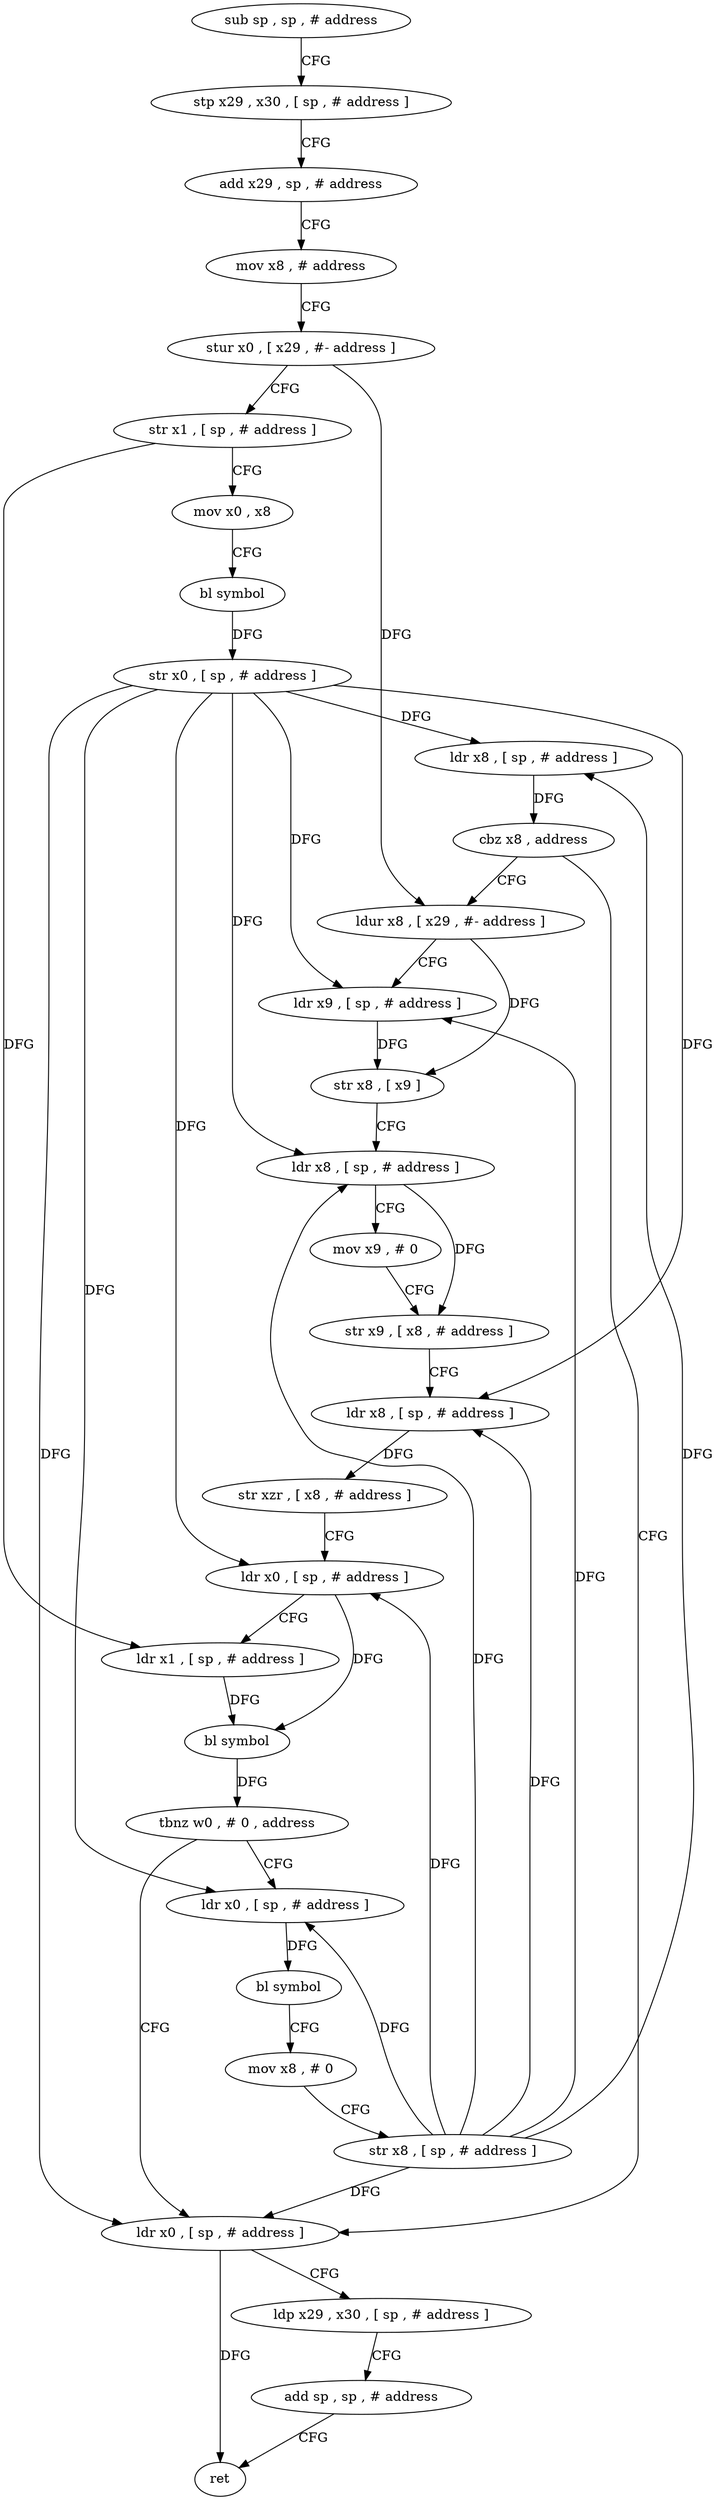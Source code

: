 digraph "func" {
"106724" [label = "sub sp , sp , # address" ]
"106728" [label = "stp x29 , x30 , [ sp , # address ]" ]
"106732" [label = "add x29 , sp , # address" ]
"106736" [label = "mov x8 , # address" ]
"106740" [label = "stur x0 , [ x29 , #- address ]" ]
"106744" [label = "str x1 , [ sp , # address ]" ]
"106748" [label = "mov x0 , x8" ]
"106752" [label = "bl symbol" ]
"106756" [label = "str x0 , [ sp , # address ]" ]
"106760" [label = "ldr x8 , [ sp , # address ]" ]
"106764" [label = "cbz x8 , address" ]
"106832" [label = "ldr x0 , [ sp , # address ]" ]
"106768" [label = "ldur x8 , [ x29 , #- address ]" ]
"106836" [label = "ldp x29 , x30 , [ sp , # address ]" ]
"106840" [label = "add sp , sp , # address" ]
"106844" [label = "ret" ]
"106772" [label = "ldr x9 , [ sp , # address ]" ]
"106776" [label = "str x8 , [ x9 ]" ]
"106780" [label = "ldr x8 , [ sp , # address ]" ]
"106784" [label = "mov x9 , # 0" ]
"106788" [label = "str x9 , [ x8 , # address ]" ]
"106792" [label = "ldr x8 , [ sp , # address ]" ]
"106796" [label = "str xzr , [ x8 , # address ]" ]
"106800" [label = "ldr x0 , [ sp , # address ]" ]
"106804" [label = "ldr x1 , [ sp , # address ]" ]
"106808" [label = "bl symbol" ]
"106812" [label = "tbnz w0 , # 0 , address" ]
"106816" [label = "ldr x0 , [ sp , # address ]" ]
"106820" [label = "bl symbol" ]
"106824" [label = "mov x8 , # 0" ]
"106828" [label = "str x8 , [ sp , # address ]" ]
"106724" -> "106728" [ label = "CFG" ]
"106728" -> "106732" [ label = "CFG" ]
"106732" -> "106736" [ label = "CFG" ]
"106736" -> "106740" [ label = "CFG" ]
"106740" -> "106744" [ label = "CFG" ]
"106740" -> "106768" [ label = "DFG" ]
"106744" -> "106748" [ label = "CFG" ]
"106744" -> "106804" [ label = "DFG" ]
"106748" -> "106752" [ label = "CFG" ]
"106752" -> "106756" [ label = "DFG" ]
"106756" -> "106760" [ label = "DFG" ]
"106756" -> "106832" [ label = "DFG" ]
"106756" -> "106772" [ label = "DFG" ]
"106756" -> "106780" [ label = "DFG" ]
"106756" -> "106792" [ label = "DFG" ]
"106756" -> "106800" [ label = "DFG" ]
"106756" -> "106816" [ label = "DFG" ]
"106760" -> "106764" [ label = "DFG" ]
"106764" -> "106832" [ label = "CFG" ]
"106764" -> "106768" [ label = "CFG" ]
"106832" -> "106836" [ label = "CFG" ]
"106832" -> "106844" [ label = "DFG" ]
"106768" -> "106772" [ label = "CFG" ]
"106768" -> "106776" [ label = "DFG" ]
"106836" -> "106840" [ label = "CFG" ]
"106840" -> "106844" [ label = "CFG" ]
"106772" -> "106776" [ label = "DFG" ]
"106776" -> "106780" [ label = "CFG" ]
"106780" -> "106784" [ label = "CFG" ]
"106780" -> "106788" [ label = "DFG" ]
"106784" -> "106788" [ label = "CFG" ]
"106788" -> "106792" [ label = "CFG" ]
"106792" -> "106796" [ label = "DFG" ]
"106796" -> "106800" [ label = "CFG" ]
"106800" -> "106804" [ label = "CFG" ]
"106800" -> "106808" [ label = "DFG" ]
"106804" -> "106808" [ label = "DFG" ]
"106808" -> "106812" [ label = "DFG" ]
"106812" -> "106832" [ label = "CFG" ]
"106812" -> "106816" [ label = "CFG" ]
"106816" -> "106820" [ label = "DFG" ]
"106820" -> "106824" [ label = "CFG" ]
"106824" -> "106828" [ label = "CFG" ]
"106828" -> "106832" [ label = "DFG" ]
"106828" -> "106760" [ label = "DFG" ]
"106828" -> "106772" [ label = "DFG" ]
"106828" -> "106780" [ label = "DFG" ]
"106828" -> "106792" [ label = "DFG" ]
"106828" -> "106800" [ label = "DFG" ]
"106828" -> "106816" [ label = "DFG" ]
}
